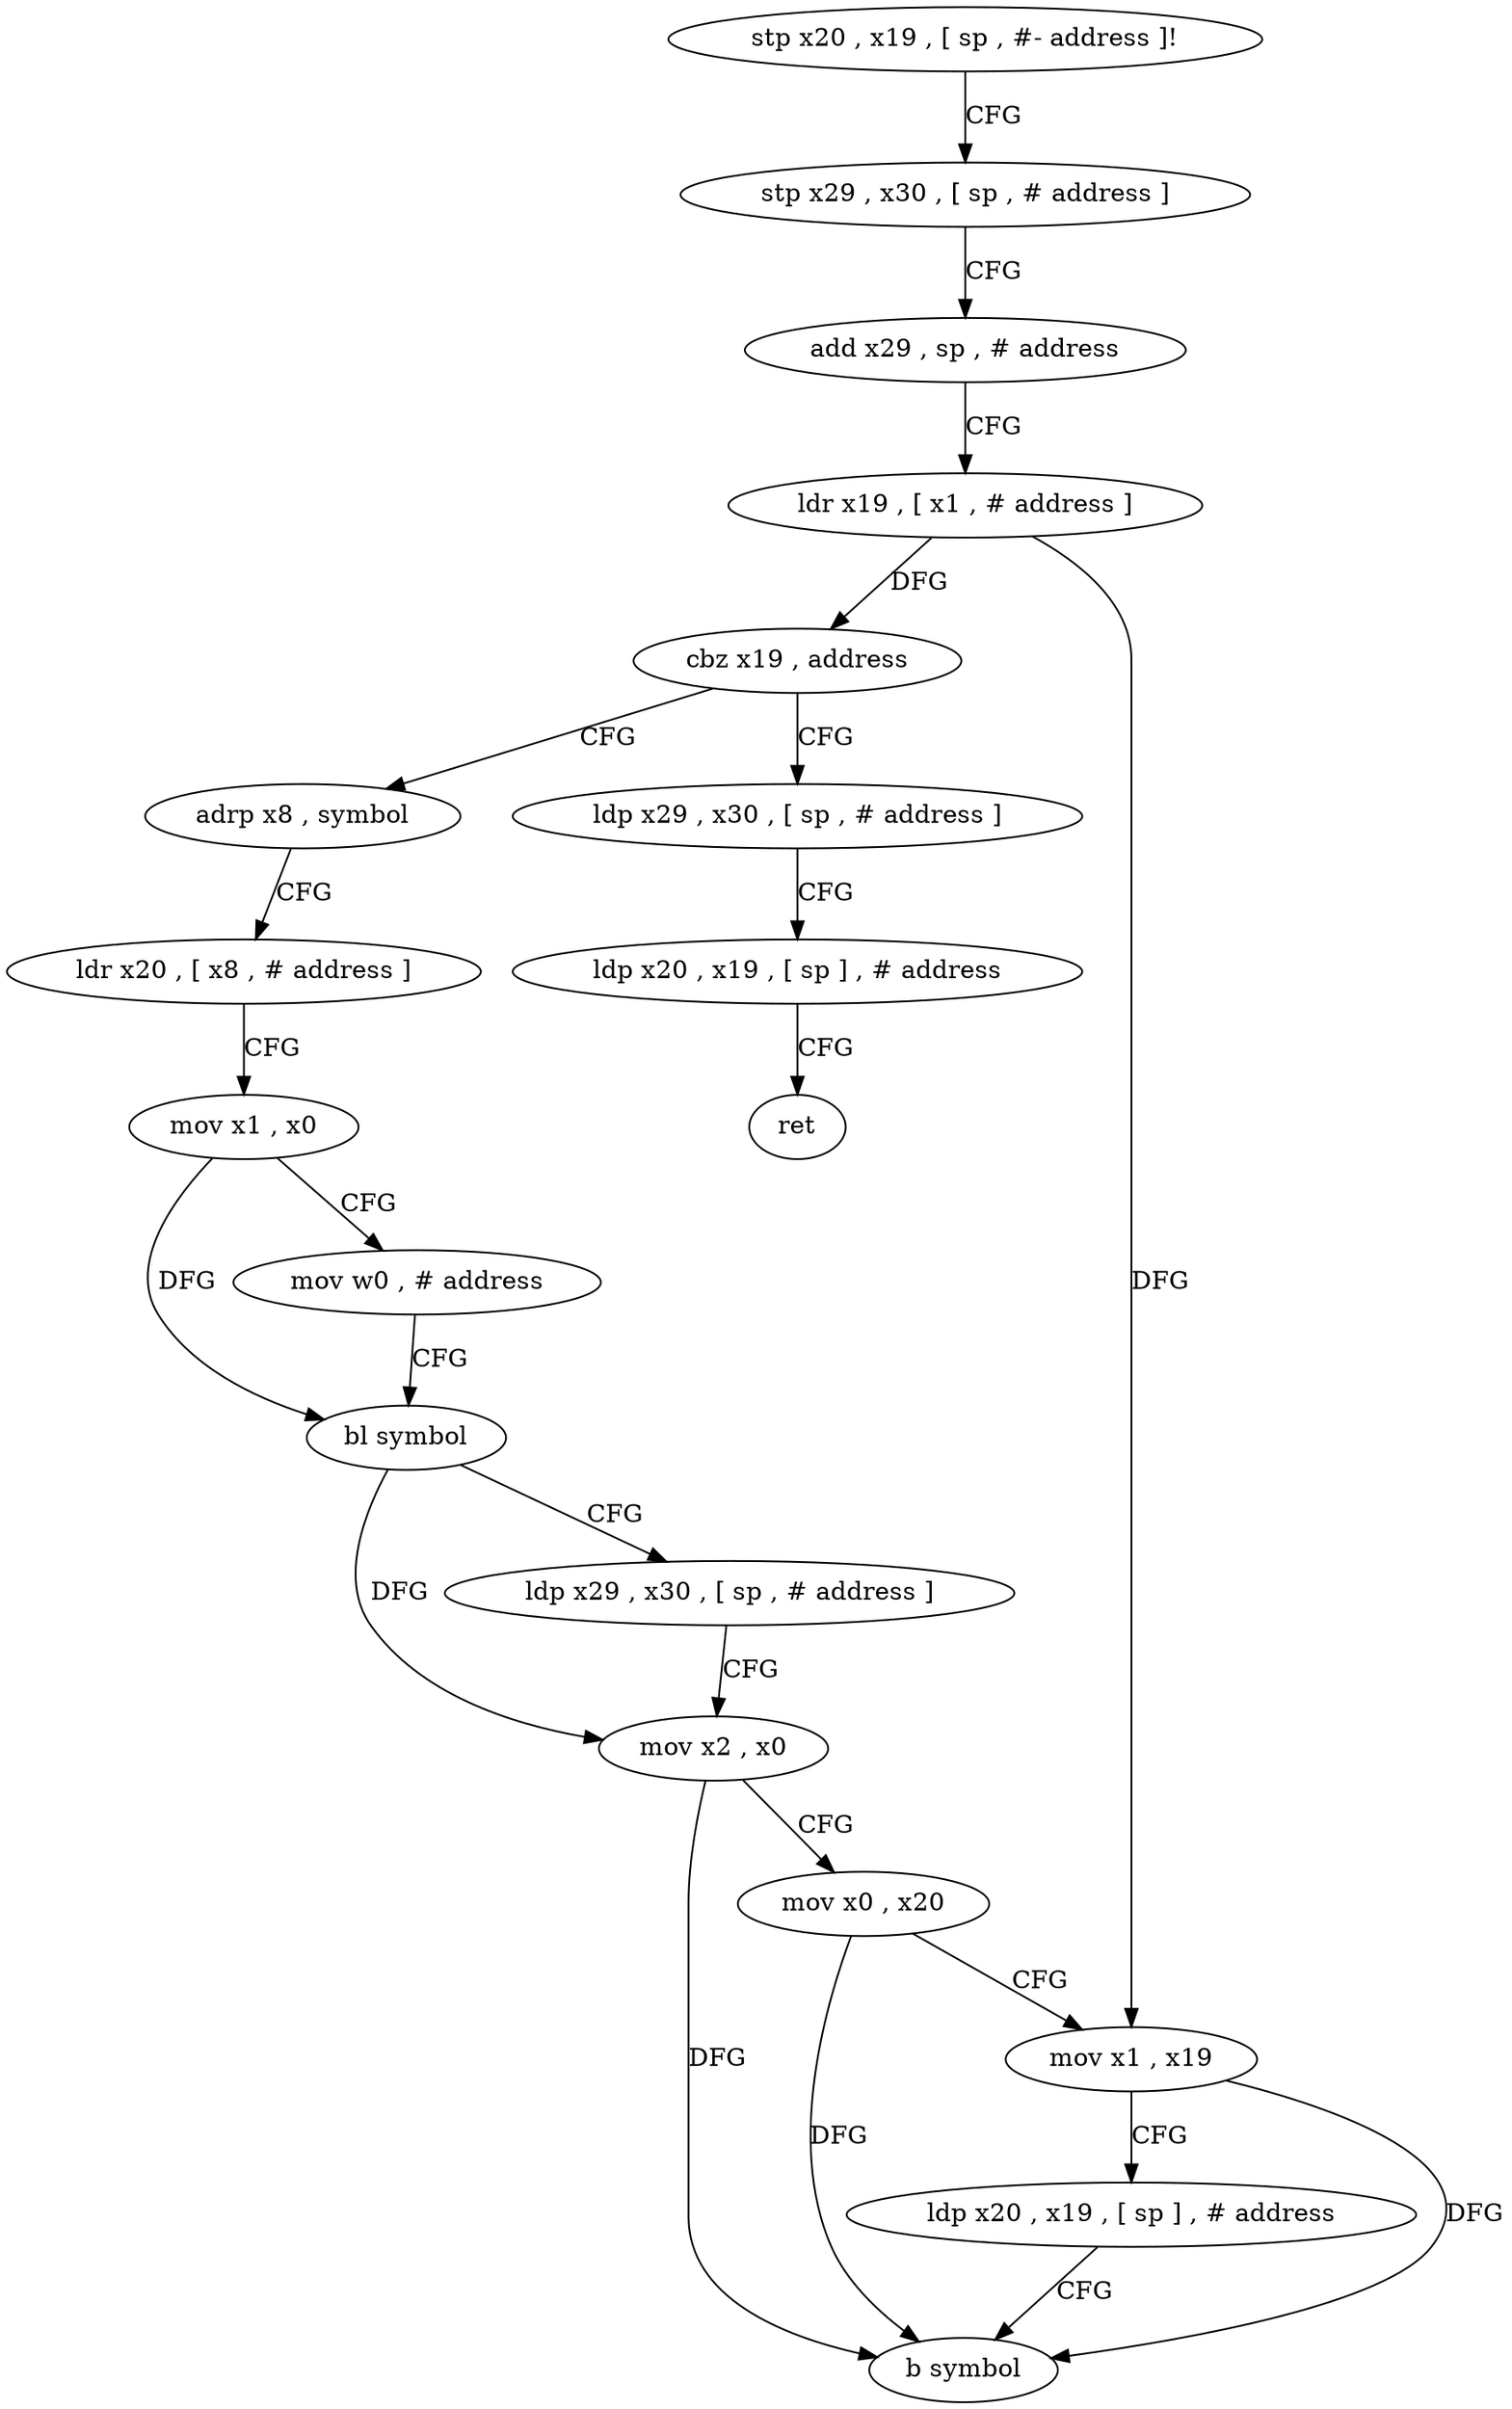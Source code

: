 digraph "func" {
"4202944" [label = "stp x20 , x19 , [ sp , #- address ]!" ]
"4202948" [label = "stp x29 , x30 , [ sp , # address ]" ]
"4202952" [label = "add x29 , sp , # address" ]
"4202956" [label = "ldr x19 , [ x1 , # address ]" ]
"4202960" [label = "cbz x19 , address" ]
"4203008" [label = "ldp x29 , x30 , [ sp , # address ]" ]
"4202964" [label = "adrp x8 , symbol" ]
"4203012" [label = "ldp x20 , x19 , [ sp ] , # address" ]
"4203016" [label = "ret" ]
"4202968" [label = "ldr x20 , [ x8 , # address ]" ]
"4202972" [label = "mov x1 , x0" ]
"4202976" [label = "mov w0 , # address" ]
"4202980" [label = "bl symbol" ]
"4202984" [label = "ldp x29 , x30 , [ sp , # address ]" ]
"4202988" [label = "mov x2 , x0" ]
"4202992" [label = "mov x0 , x20" ]
"4202996" [label = "mov x1 , x19" ]
"4203000" [label = "ldp x20 , x19 , [ sp ] , # address" ]
"4203004" [label = "b symbol" ]
"4202944" -> "4202948" [ label = "CFG" ]
"4202948" -> "4202952" [ label = "CFG" ]
"4202952" -> "4202956" [ label = "CFG" ]
"4202956" -> "4202960" [ label = "DFG" ]
"4202956" -> "4202996" [ label = "DFG" ]
"4202960" -> "4203008" [ label = "CFG" ]
"4202960" -> "4202964" [ label = "CFG" ]
"4203008" -> "4203012" [ label = "CFG" ]
"4202964" -> "4202968" [ label = "CFG" ]
"4203012" -> "4203016" [ label = "CFG" ]
"4202968" -> "4202972" [ label = "CFG" ]
"4202972" -> "4202976" [ label = "CFG" ]
"4202972" -> "4202980" [ label = "DFG" ]
"4202976" -> "4202980" [ label = "CFG" ]
"4202980" -> "4202984" [ label = "CFG" ]
"4202980" -> "4202988" [ label = "DFG" ]
"4202984" -> "4202988" [ label = "CFG" ]
"4202988" -> "4202992" [ label = "CFG" ]
"4202988" -> "4203004" [ label = "DFG" ]
"4202992" -> "4202996" [ label = "CFG" ]
"4202992" -> "4203004" [ label = "DFG" ]
"4202996" -> "4203000" [ label = "CFG" ]
"4202996" -> "4203004" [ label = "DFG" ]
"4203000" -> "4203004" [ label = "CFG" ]
}
